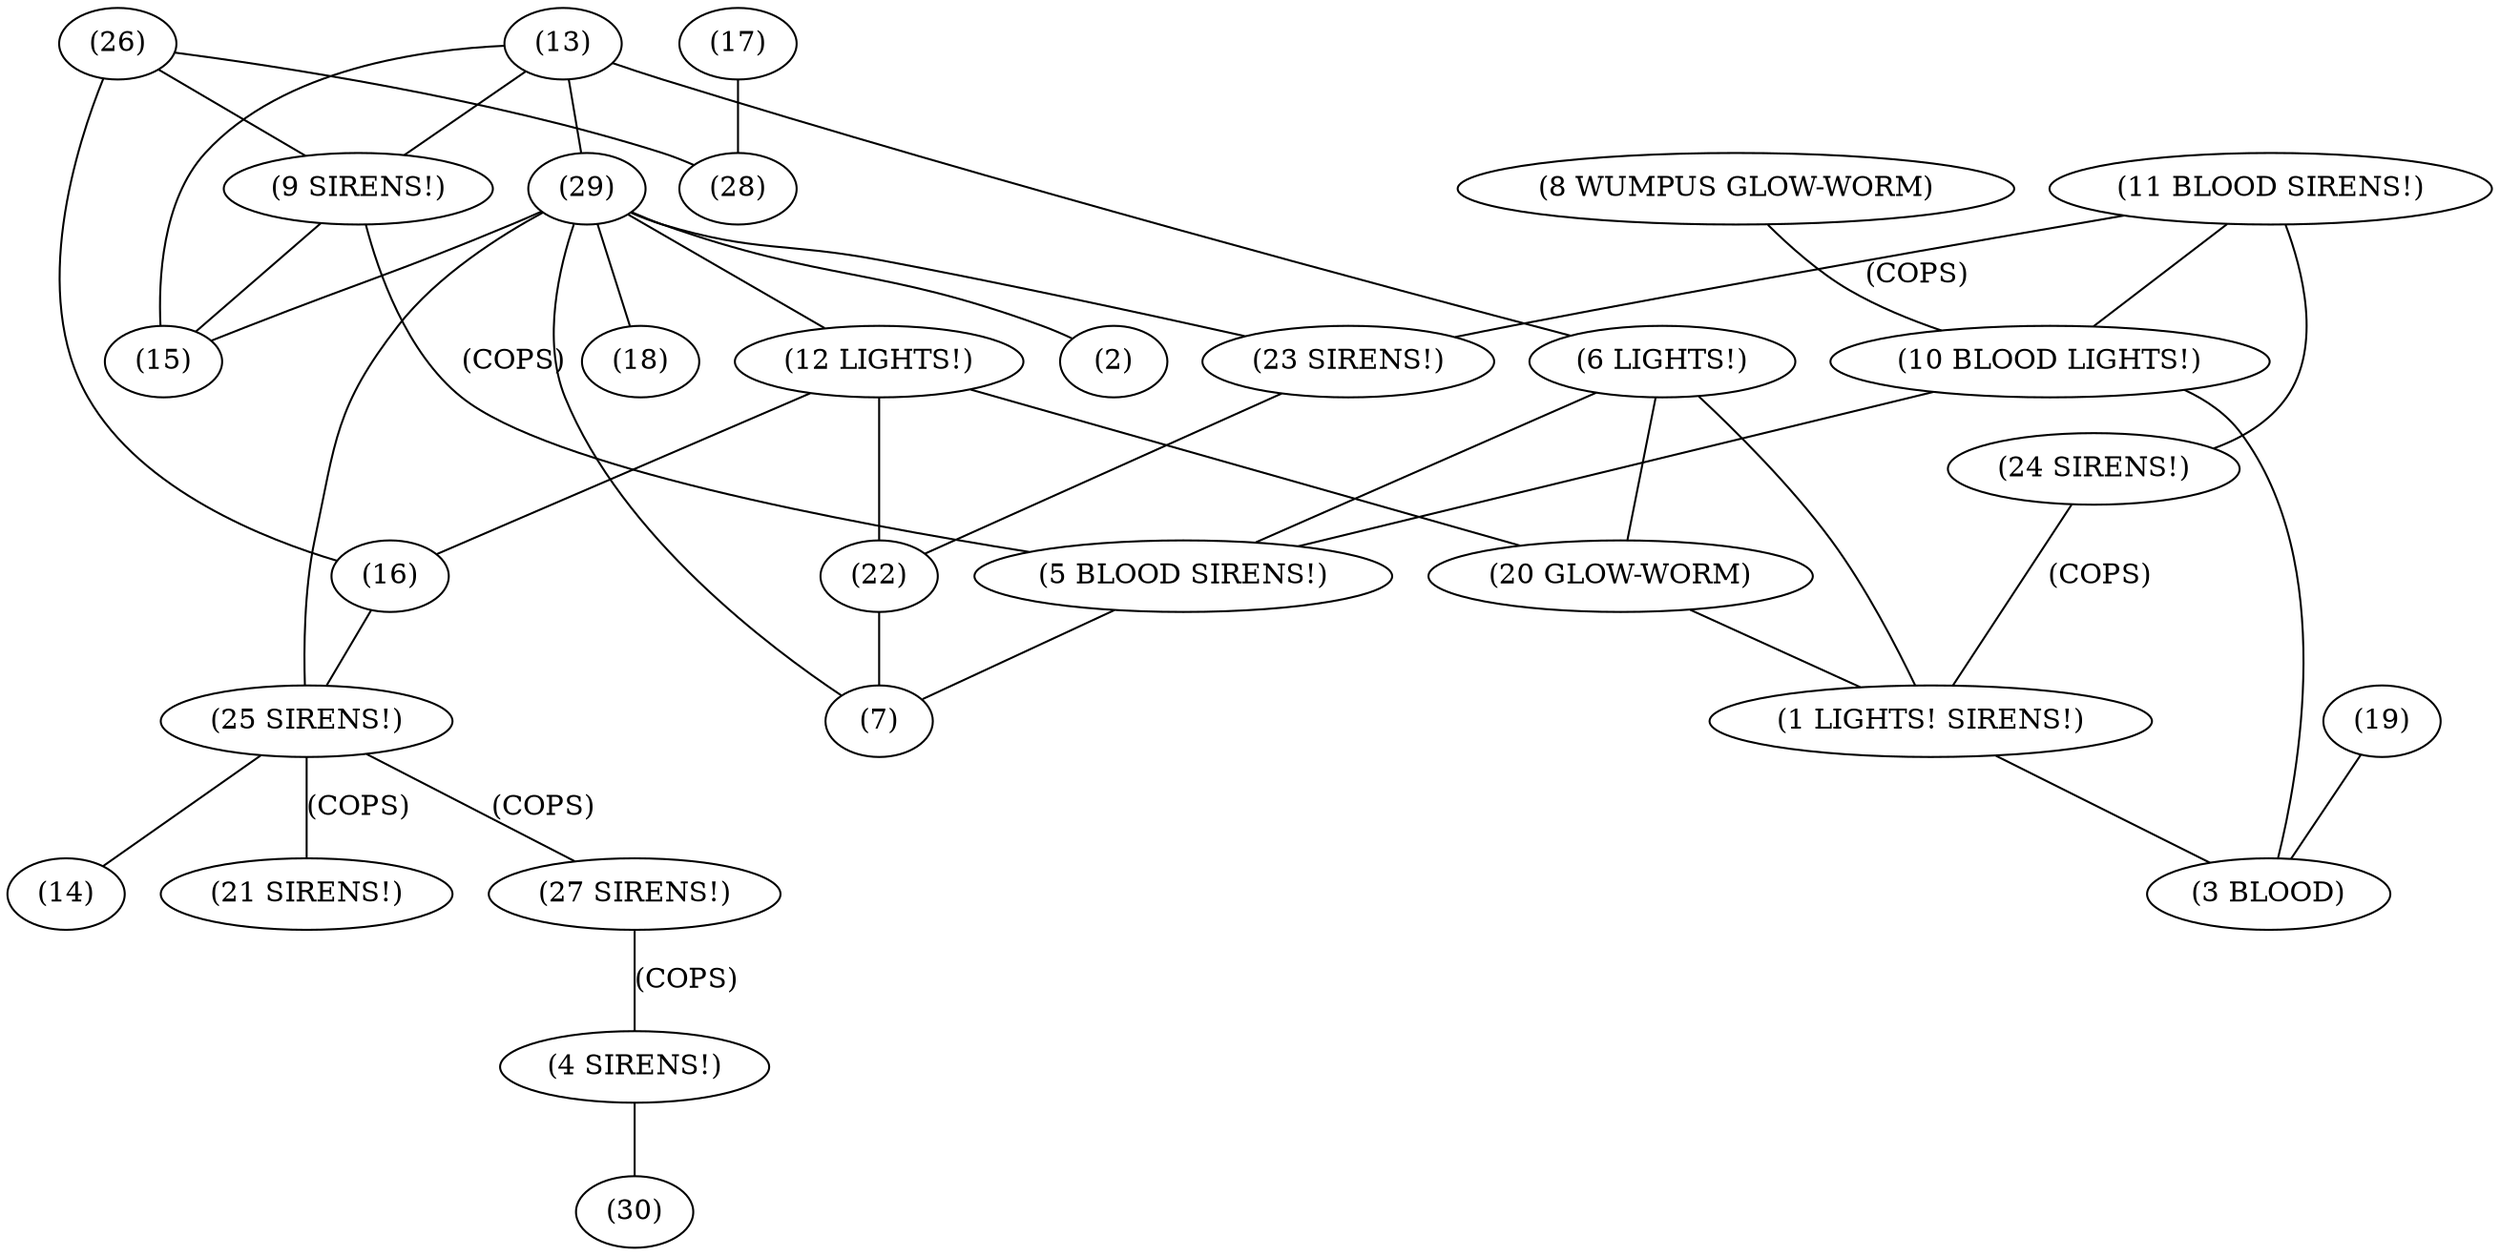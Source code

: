 graph{
1[label="(1 LIGHTS! SIRENS!)"];
2[label="(2)"];
3[label="(3 BLOOD)"];
4[label="(4 SIRENS!)"];
5[label="(5 BLOOD SIRENS!)"];
6[label="(6 LIGHTS!)"];
7[label="(7)"];
8[label="(8 WUMPUS GLOW-WORM)"];
9[label="(9 SIRENS!)"];
10[label="(10 BLOOD LIGHTS!)"];
11[label="(11 BLOOD SIRENS!)"];
12[label="(12 LIGHTS!)"];
13[label="(13)"];
14[label="(14)"];
15[label="(15)"];
16[label="(16)"];
17[label="(17)"];
18[label="(18)"];
19[label="(19)"];
20[label="(20 GLOW-WORM)"];
21[label="(21 SIRENS!)"];
22[label="(22)"];
23[label="(23 SIRENS!)"];
24[label="(24 SIRENS!)"];
25[label="(25 SIRENS!)"];
26[label="(26)"];
27[label="(27 SIRENS!)"];
28[label="(28)"];
29[label="(29)"];
30[label="(30)"];
4--30[label=""];
27--4[label="(COPS)"];
25--21[label="(COPS)"];
25--14[label=""];
25--27[label="(COPS)"];
5--7[label=""];
17--28[label=""];
19--3[label=""];
9--5[label="(COPS)"];
9--15[label=""];
16--25[label=""];
26--28[label=""];
26--9[label=""];
26--16[label=""];
1--3[label=""];
20--1[label=""];
22--7[label=""];
23--22[label=""];
10--3[label=""];
10--5[label=""];
8--10[label=""];
12--20[label=""];
12--16[label=""];
12--22[label=""];
29--7[label=""];
29--2[label=""];
29--25[label=""];
29--15[label=""];
29--18[label=""];
29--23[label=""];
29--12[label=""];
6--1[label=""];
6--5[label=""];
6--20[label=""];
13--15[label=""];
13--9[label=""];
13--29[label=""];
13--6[label=""];
24--1[label="(COPS)"];
11--10[label=""];
11--23[label="(COPS)"];
11--24[label=""];}